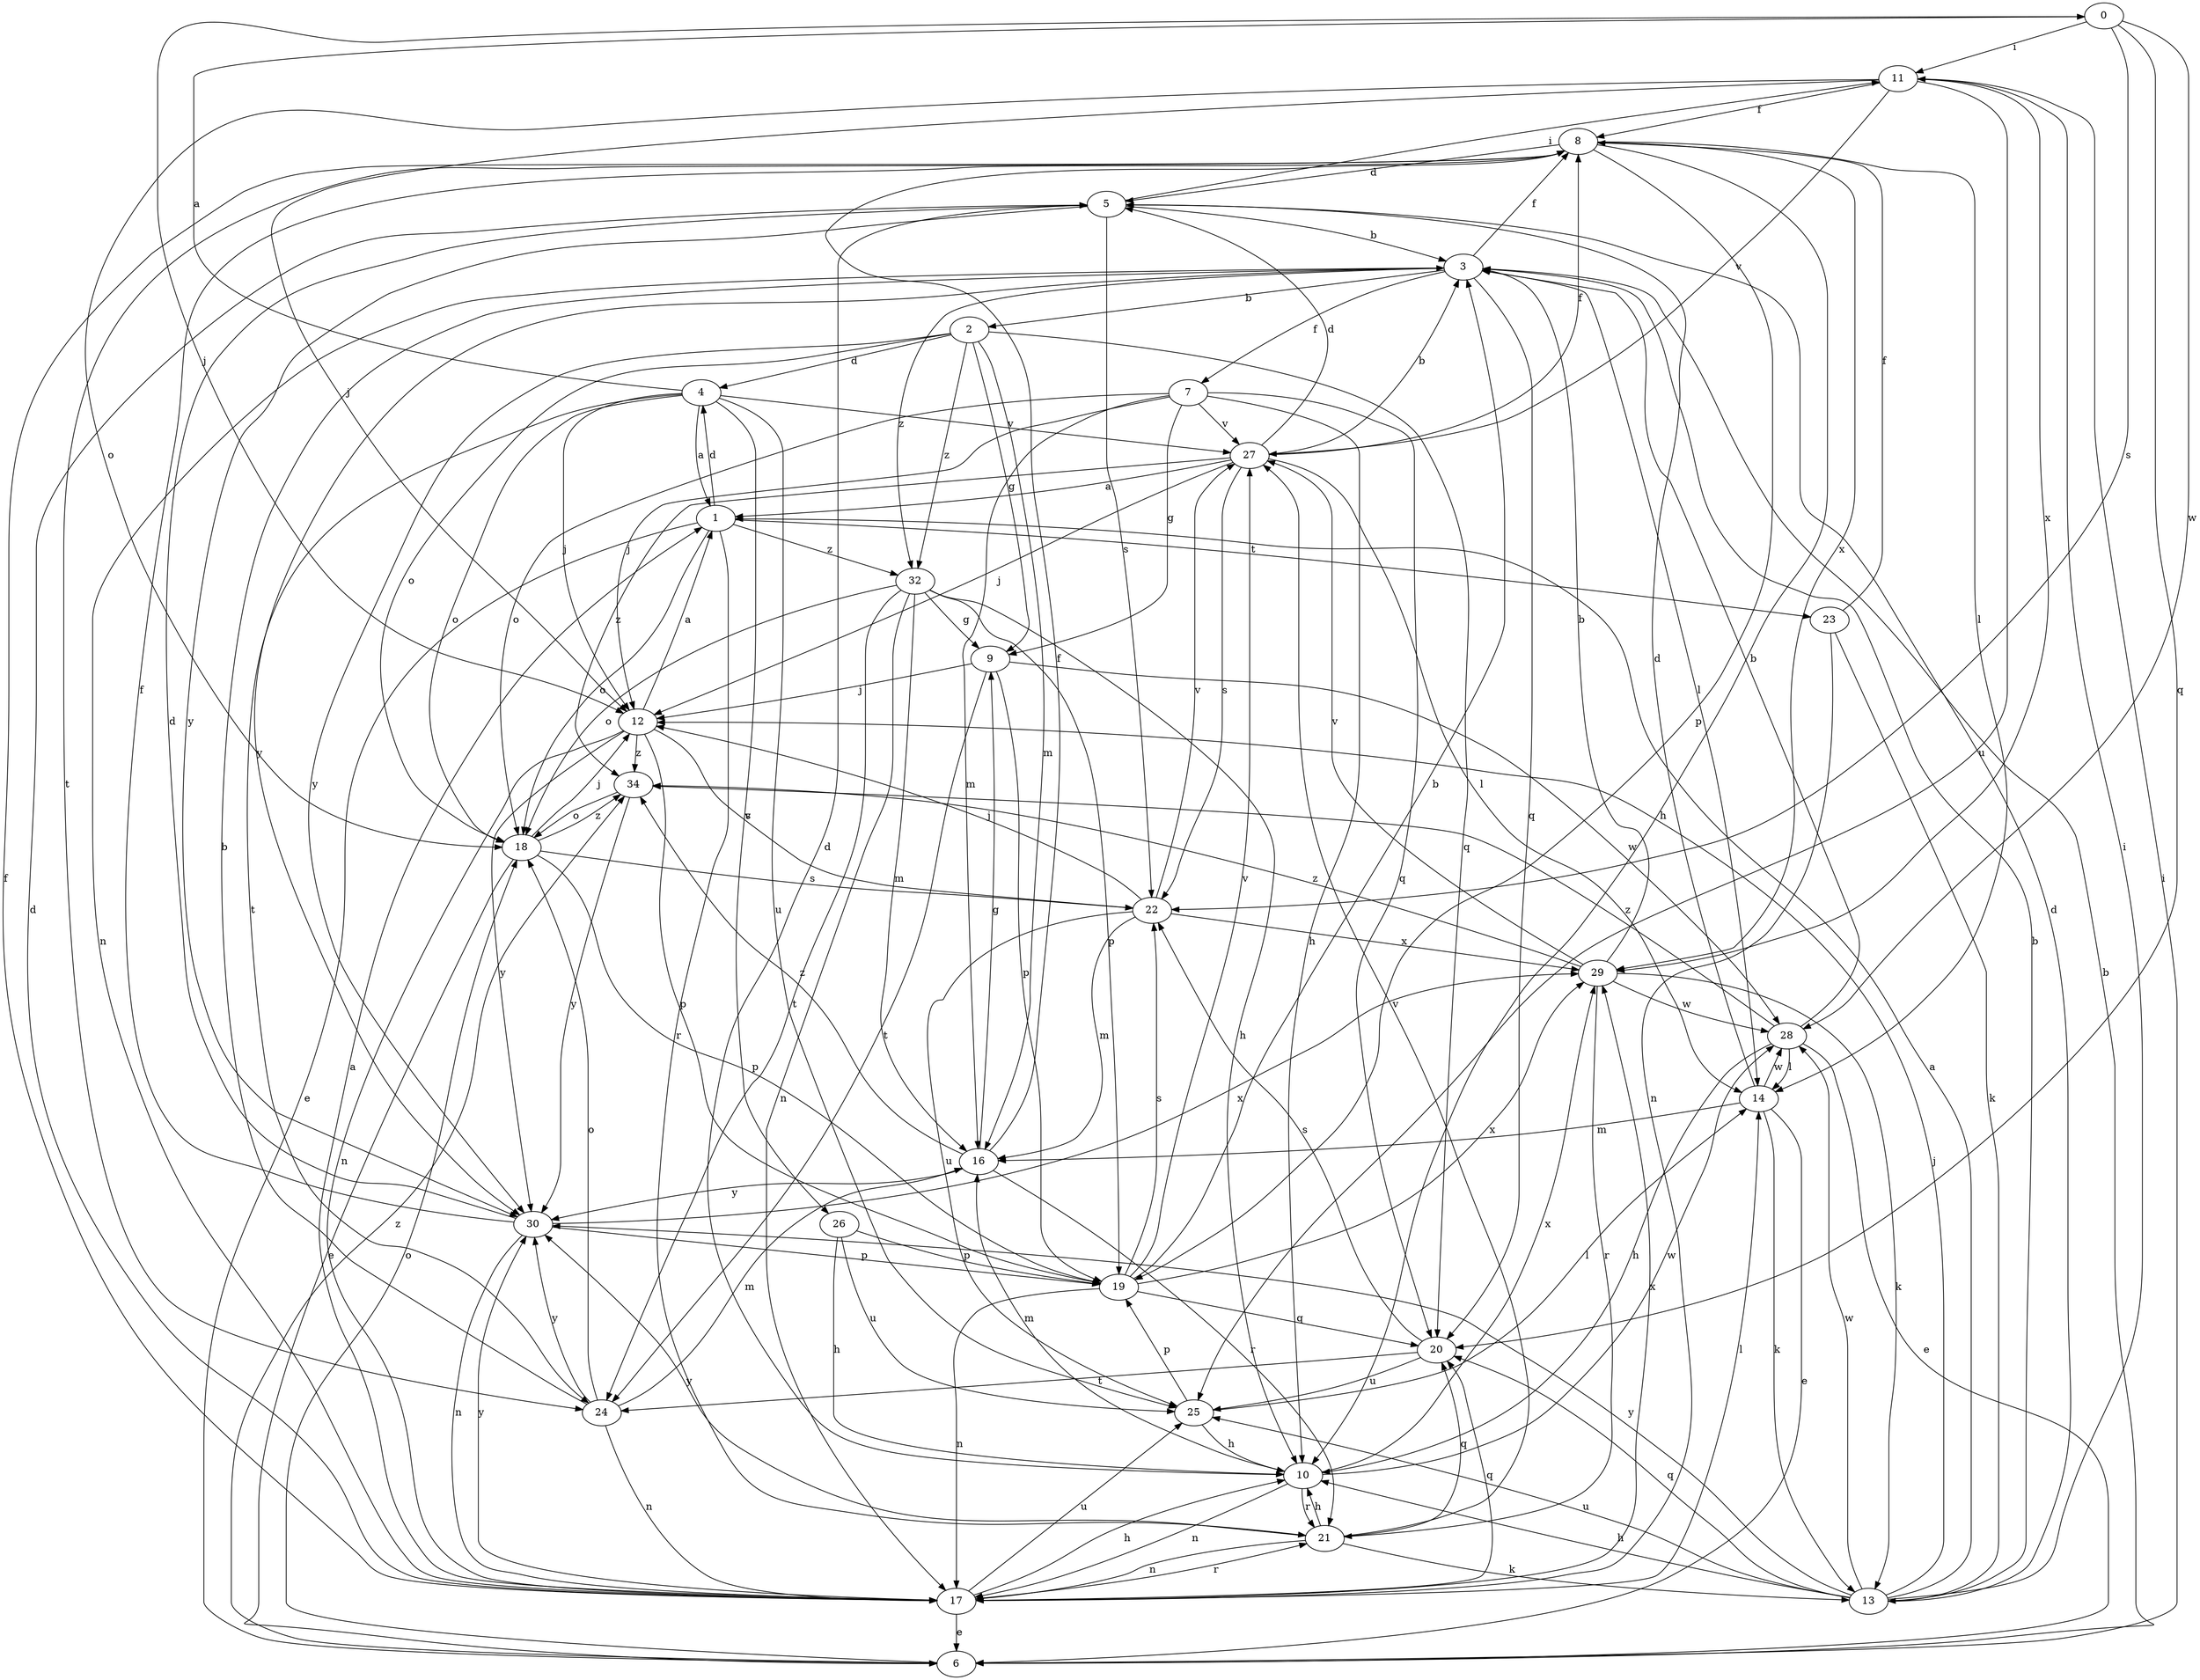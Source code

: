 strict digraph  {
0;
1;
2;
3;
4;
5;
6;
7;
8;
9;
10;
11;
12;
13;
14;
16;
17;
18;
19;
20;
21;
22;
23;
24;
25;
26;
27;
28;
29;
30;
32;
34;
0 -> 11  [label=i];
0 -> 12  [label=j];
0 -> 20  [label=q];
0 -> 22  [label=s];
0 -> 28  [label=w];
1 -> 4  [label=d];
1 -> 6  [label=e];
1 -> 18  [label=o];
1 -> 21  [label=r];
1 -> 23  [label=t];
1 -> 32  [label=z];
2 -> 4  [label=d];
2 -> 9  [label=g];
2 -> 16  [label=m];
2 -> 18  [label=o];
2 -> 20  [label=q];
2 -> 30  [label=y];
2 -> 32  [label=z];
3 -> 2  [label=b];
3 -> 7  [label=f];
3 -> 8  [label=f];
3 -> 14  [label=l];
3 -> 17  [label=n];
3 -> 20  [label=q];
3 -> 30  [label=y];
3 -> 32  [label=z];
4 -> 0  [label=a];
4 -> 1  [label=a];
4 -> 12  [label=j];
4 -> 18  [label=o];
4 -> 24  [label=t];
4 -> 25  [label=u];
4 -> 26  [label=v];
4 -> 27  [label=v];
5 -> 3  [label=b];
5 -> 11  [label=i];
5 -> 22  [label=s];
5 -> 30  [label=y];
6 -> 3  [label=b];
6 -> 11  [label=i];
6 -> 18  [label=o];
6 -> 34  [label=z];
7 -> 9  [label=g];
7 -> 10  [label=h];
7 -> 12  [label=j];
7 -> 16  [label=m];
7 -> 18  [label=o];
7 -> 20  [label=q];
7 -> 27  [label=v];
8 -> 5  [label=d];
8 -> 10  [label=h];
8 -> 14  [label=l];
8 -> 19  [label=p];
8 -> 24  [label=t];
8 -> 29  [label=x];
9 -> 12  [label=j];
9 -> 19  [label=p];
9 -> 24  [label=t];
9 -> 28  [label=w];
10 -> 5  [label=d];
10 -> 16  [label=m];
10 -> 17  [label=n];
10 -> 21  [label=r];
10 -> 28  [label=w];
10 -> 29  [label=x];
11 -> 8  [label=f];
11 -> 12  [label=j];
11 -> 18  [label=o];
11 -> 25  [label=u];
11 -> 27  [label=v];
11 -> 29  [label=x];
12 -> 1  [label=a];
12 -> 17  [label=n];
12 -> 19  [label=p];
12 -> 22  [label=s];
12 -> 30  [label=y];
12 -> 34  [label=z];
13 -> 1  [label=a];
13 -> 3  [label=b];
13 -> 5  [label=d];
13 -> 10  [label=h];
13 -> 11  [label=i];
13 -> 12  [label=j];
13 -> 20  [label=q];
13 -> 25  [label=u];
13 -> 28  [label=w];
13 -> 30  [label=y];
14 -> 5  [label=d];
14 -> 6  [label=e];
14 -> 13  [label=k];
14 -> 16  [label=m];
14 -> 28  [label=w];
16 -> 8  [label=f];
16 -> 9  [label=g];
16 -> 21  [label=r];
16 -> 30  [label=y];
16 -> 34  [label=z];
17 -> 1  [label=a];
17 -> 5  [label=d];
17 -> 6  [label=e];
17 -> 8  [label=f];
17 -> 10  [label=h];
17 -> 14  [label=l];
17 -> 20  [label=q];
17 -> 21  [label=r];
17 -> 25  [label=u];
17 -> 29  [label=x];
17 -> 30  [label=y];
18 -> 6  [label=e];
18 -> 12  [label=j];
18 -> 19  [label=p];
18 -> 22  [label=s];
18 -> 34  [label=z];
19 -> 3  [label=b];
19 -> 17  [label=n];
19 -> 20  [label=q];
19 -> 22  [label=s];
19 -> 27  [label=v];
19 -> 29  [label=x];
20 -> 22  [label=s];
20 -> 24  [label=t];
20 -> 25  [label=u];
21 -> 10  [label=h];
21 -> 13  [label=k];
21 -> 17  [label=n];
21 -> 20  [label=q];
21 -> 27  [label=v];
21 -> 30  [label=y];
22 -> 12  [label=j];
22 -> 16  [label=m];
22 -> 25  [label=u];
22 -> 27  [label=v];
22 -> 29  [label=x];
23 -> 8  [label=f];
23 -> 13  [label=k];
23 -> 17  [label=n];
24 -> 3  [label=b];
24 -> 16  [label=m];
24 -> 17  [label=n];
24 -> 18  [label=o];
24 -> 30  [label=y];
25 -> 10  [label=h];
25 -> 14  [label=l];
25 -> 19  [label=p];
26 -> 10  [label=h];
26 -> 19  [label=p];
26 -> 25  [label=u];
27 -> 1  [label=a];
27 -> 3  [label=b];
27 -> 5  [label=d];
27 -> 8  [label=f];
27 -> 12  [label=j];
27 -> 14  [label=l];
27 -> 22  [label=s];
27 -> 34  [label=z];
28 -> 3  [label=b];
28 -> 6  [label=e];
28 -> 10  [label=h];
28 -> 14  [label=l];
28 -> 34  [label=z];
29 -> 3  [label=b];
29 -> 13  [label=k];
29 -> 21  [label=r];
29 -> 27  [label=v];
29 -> 28  [label=w];
29 -> 34  [label=z];
30 -> 5  [label=d];
30 -> 8  [label=f];
30 -> 17  [label=n];
30 -> 19  [label=p];
30 -> 29  [label=x];
32 -> 9  [label=g];
32 -> 10  [label=h];
32 -> 16  [label=m];
32 -> 17  [label=n];
32 -> 18  [label=o];
32 -> 19  [label=p];
32 -> 24  [label=t];
34 -> 18  [label=o];
34 -> 30  [label=y];
}
